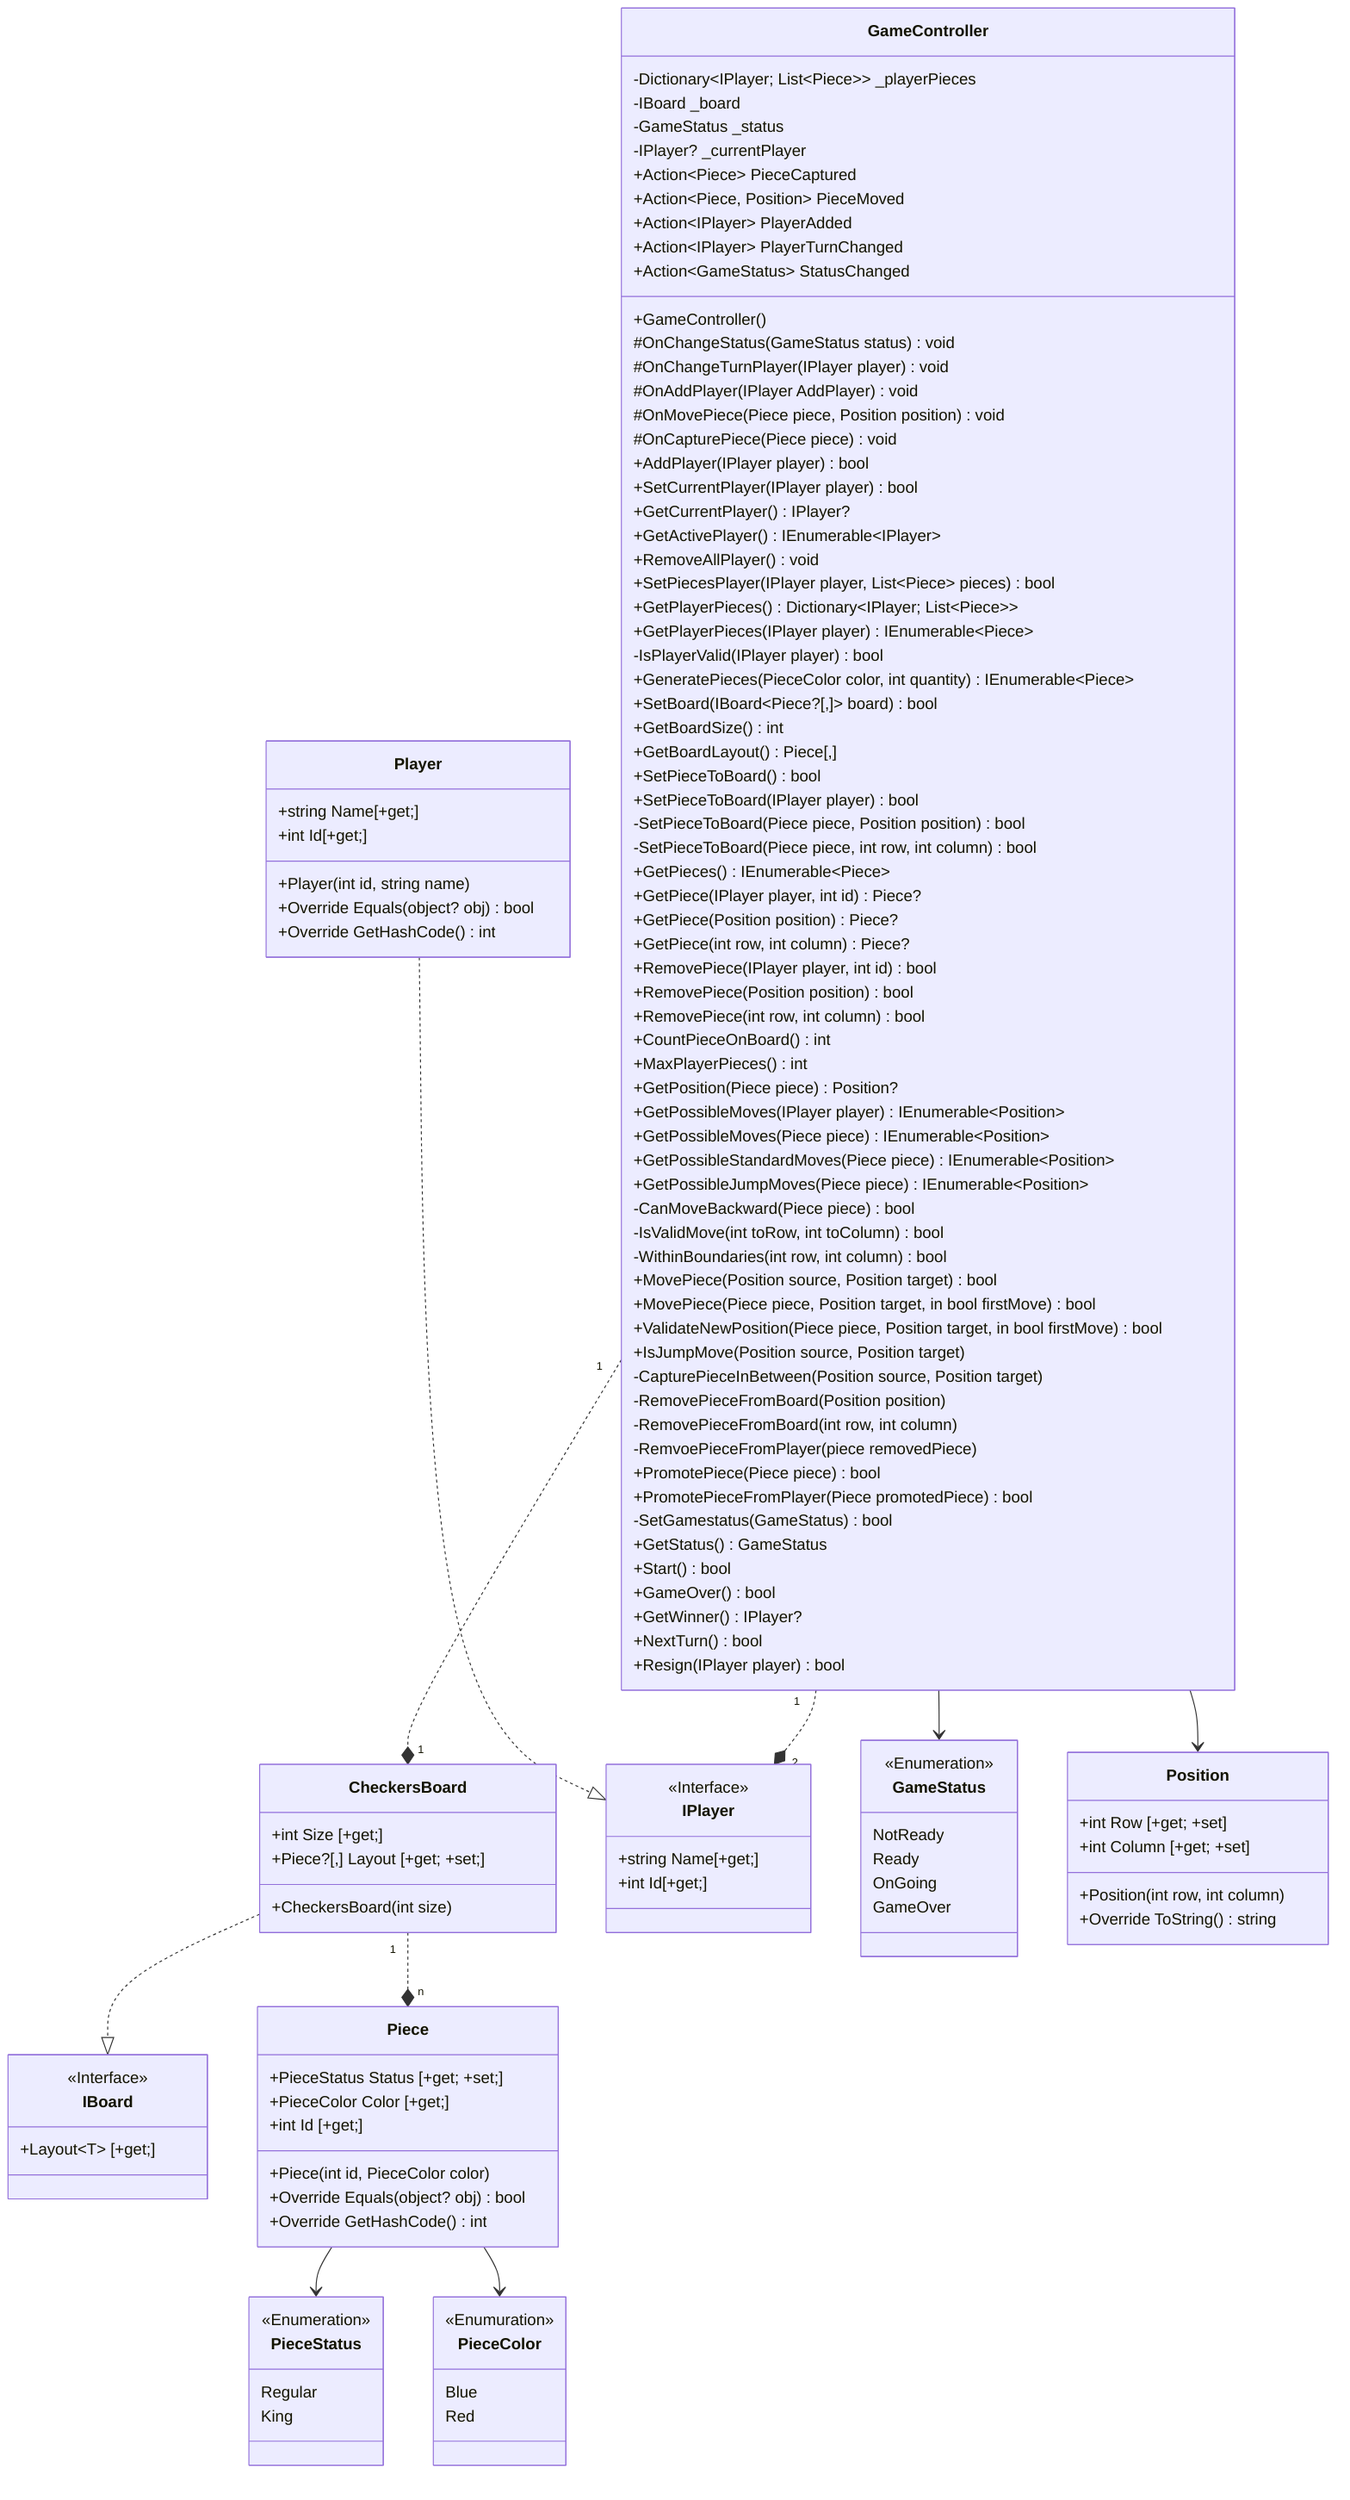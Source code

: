 classDiagram
    CheckersBoard ..|> IBoard 
    Player ..|> IPlayer
    Piece --> PieceStatus
    Piece --> PieceColor
    CheckersBoard"1"..*"n"Piece
    GameController"1" ..* "1"CheckersBoard
    GameController"1"..*"2" IPlayer
    GameController --> GameStatus
    GameController --> Position

    class IPlayer{
        <<Interface>>
        +string Name[+get;]
        +int Id[+get;]
    }
    class IBoard{
        <<Interface>>
        +Layout~T~ [+get;]
    }

    class PieceStatus{
        <<Enumeration>>
        Regular
        King
    }
    class PieceColor{
        <<Enumuration>>
        Blue
        Red
    }
    class GameStatus{
        <<Enumeration>>
        NotReady
        Ready
        OnGoing
        GameOver
    }

    class Position{
        +int Row [+get; +set]
        +int Column [+get; +set]

        +Position(int row, int column)
        +Override ToString() string
    }
    class Piece{
        +PieceStatus Status [+get; +set;]
        +PieceColor Color [+get;]
        +int Id [+get;]

        +Piece(int id, PieceColor color)
        +Override Equals(object? obj) bool
        +Override GetHashCode() int
    }
    class Player{
        +string Name[+get;]
        +int Id[+get;]
        
        +Player(int id, string name)
        +Override Equals(object? obj) bool
        +Override GetHashCode() int
    }
    class CheckersBoard{
        +int Size [+get;]
        +Piece?[,] Layout [+get; +set;]

        +CheckersBoard(int size)
    }
    class GameController{
        -Dictionary~IPlayer; List~Piece~~ _playerPieces
        -IBoard<Piece?[,]> _board
        -GameStatus _status
        -IPlayer? _currentPlayer
        +Action~Piece~ PieceCaptured
        +Action~Piece, Position~ PieceMoved
        +Action~IPlayer~ PlayerAdded
        +Action~IPlayer~ PlayerTurnChanged
        +Action~GameStatus~ StatusChanged

        +GameController()
        #OnChangeStatus(GameStatus status) void
        #OnChangeTurnPlayer(IPlayer player) void
        #OnAddPlayer(IPlayer AddPlayer) void
        #OnMovePiece(Piece piece, Position position) void
        #OnCapturePiece(Piece piece) void
        +AddPlayer(IPlayer player) bool
        +SetCurrentPlayer(IPlayer player) bool
        +GetCurrentPlayer() IPlayer?
        +GetActivePlayer() IEnumerable~IPlayer~
        +RemoveAllPlayer() void
        +SetPiecesPlayer(IPlayer player, List~Piece~ pieces) bool
        +GetPlayerPieces() Dictionary~IPlayer; List~Piece~~
        +GetPlayerPieces(IPlayer player) IEnumerable~Piece~
        -IsPlayerValid(IPlayer player) bool
        +GeneratePieces(PieceColor color, int quantity) IEnumerable~Piece~
        +SetBoard(IBoard~Piece?[,]~ board) bool
        +GetBoardSize() int
        +GetBoardLayout() Piece[,]
        +SetPieceToBoard() bool
        +SetPieceToBoard(IPlayer player) bool
        -SetPieceToBoard(Piece piece, Position position) bool
        -SetPieceToBoard(Piece piece, int row, int column) bool
        +GetPieces() IEnumerable~Piece~
        +GetPiece(IPlayer player, int id) Piece?
        +GetPiece(Position position) Piece?
        +GetPiece(int row, int column) Piece?
        +RemovePiece(IPlayer player, int id) bool
        +RemovePiece(Position position) bool
        +RemovePiece(int row, int column) bool
        +CountPieceOnBoard() int
        +MaxPlayerPieces() int
        +GetPosition(Piece piece) Position?
        +GetPossibleMoves(IPlayer player) IEnumerable~Position~
        +GetPossibleMoves(Piece piece) IEnumerable~Position~
        +GetPossibleStandardMoves(Piece piece) IEnumerable~Position~
        +GetPossibleJumpMoves(Piece piece) IEnumerable~Position~
        -CanMoveBackward(Piece piece) bool
        -IsValidMove(int toRow, int toColumn) bool
        -WithinBoundaries(int row, int column) bool
        +MovePiece(Position source, Position target) bool
        +MovePiece(Piece piece, Position target, in bool firstMove) bool
        +ValidateNewPosition(Piece piece, Position target, in bool firstMove) bool
        +IsJumpMove(Position source, Position target)
        -CapturePieceInBetween(Position source, Position target)
        -RemovePieceFromBoard(Position position)
        -RemovePieceFromBoard(int row, int column)
        -RemvoePieceFromPlayer(piece removedPiece)
        +PromotePiece(Piece piece) bool
        +PromotePieceFromPlayer(Piece promotedPiece) bool
        -SetGamestatus(GameStatus) bool
        +GetStatus() GameStatus
        +Start() bool
        +GameOver() bool
        +GetWinner() IPlayer?
        +NextTurn() bool
        +Resign(IPlayer player) bool
    }